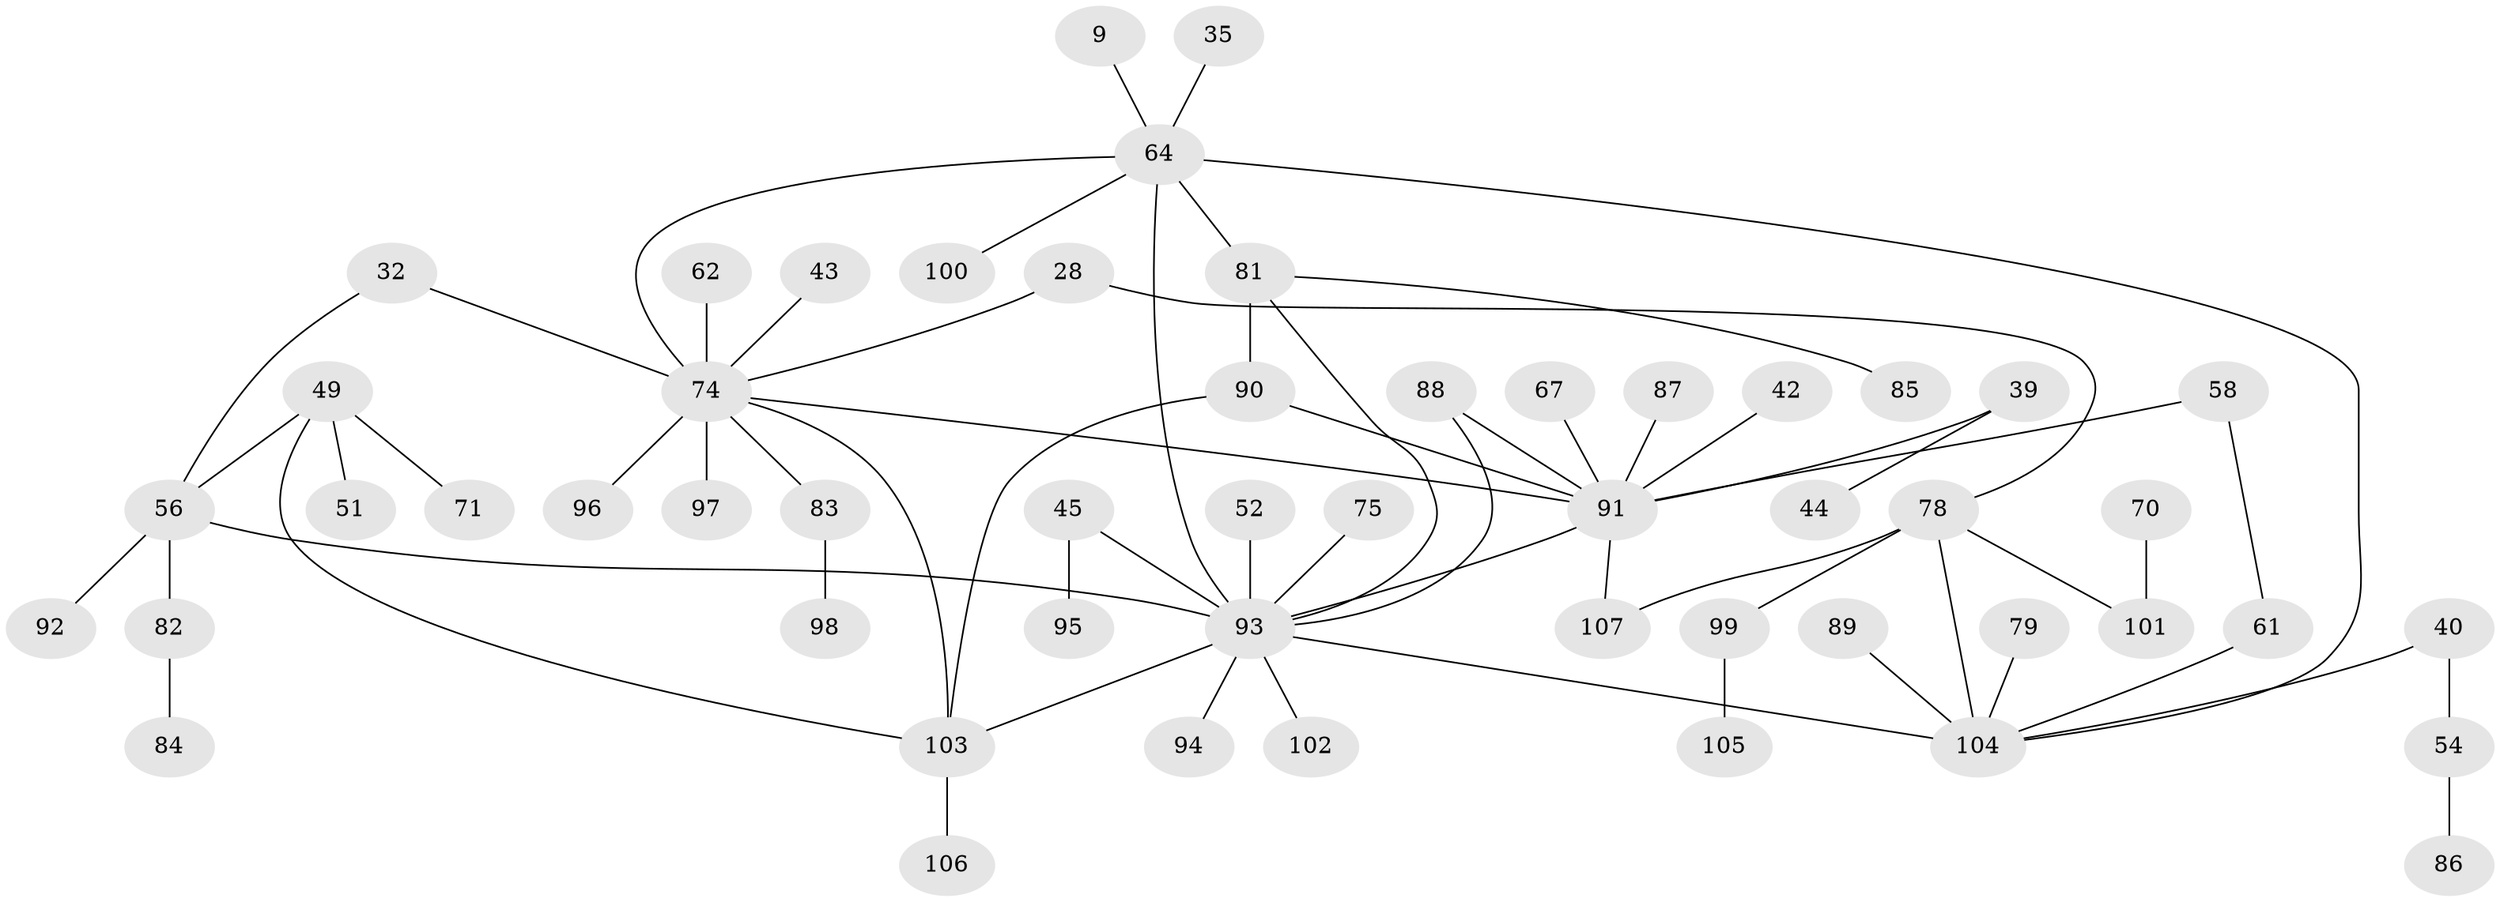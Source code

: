 // original degree distribution, {4: 0.11214953271028037, 5: 0.04672897196261682, 8: 0.009345794392523364, 3: 0.18691588785046728, 2: 0.308411214953271, 1: 0.308411214953271, 7: 0.018691588785046728, 6: 0.009345794392523364}
// Generated by graph-tools (version 1.1) at 2025/41/03/09/25 04:41:18]
// undirected, 53 vertices, 64 edges
graph export_dot {
graph [start="1"]
  node [color=gray90,style=filled];
  9;
  28;
  32;
  35;
  39;
  40;
  42 [super="+41"];
  43 [super="+37"];
  44;
  45 [super="+27"];
  49;
  51;
  52;
  54;
  56 [super="+53+55"];
  58;
  61;
  62;
  64 [super="+2+3"];
  67;
  70;
  71;
  74 [super="+63+36"];
  75;
  78 [super="+21+29"];
  79;
  81 [super="+66"];
  82;
  83;
  84;
  85;
  86;
  87;
  88;
  89;
  90;
  91 [super="+23+47+18+26+19+24+65+38"];
  92;
  93 [super="+76+72+77+80"];
  94;
  95;
  96;
  97;
  98;
  99;
  100;
  101 [super="+57"];
  102;
  103 [super="+68"];
  104 [super="+34+59"];
  105;
  106;
  107 [super="+25"];
  9 -- 64;
  28 -- 74;
  28 -- 78;
  32 -- 74;
  32 -- 56;
  35 -- 64;
  39 -- 44;
  39 -- 91;
  40 -- 54;
  40 -- 104;
  42 -- 91 [weight=2];
  43 -- 74;
  45 -- 95;
  45 -- 93;
  49 -- 51;
  49 -- 71;
  49 -- 56;
  49 -- 103;
  52 -- 93;
  54 -- 86;
  56 -- 92;
  56 -- 82;
  56 -- 93 [weight=3];
  58 -- 61;
  58 -- 91;
  61 -- 104;
  62 -- 74;
  64 -- 100;
  64 -- 81 [weight=3];
  64 -- 74 [weight=3];
  64 -- 104;
  64 -- 93 [weight=2];
  67 -- 91;
  70 -- 101;
  74 -- 96;
  74 -- 83;
  74 -- 91 [weight=2];
  74 -- 97;
  74 -- 103;
  75 -- 93;
  78 -- 107;
  78 -- 99;
  78 -- 104 [weight=2];
  78 -- 101;
  79 -- 104;
  81 -- 90;
  81 -- 85;
  81 -- 93;
  82 -- 84;
  83 -- 98;
  87 -- 91;
  88 -- 91;
  88 -- 93;
  89 -- 104;
  90 -- 103;
  90 -- 91;
  91 -- 93 [weight=3];
  91 -- 107;
  93 -- 102;
  93 -- 104;
  93 -- 103;
  93 -- 94;
  99 -- 105;
  103 -- 106;
}
